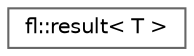 digraph "Graphical Class Hierarchy"
{
 // INTERACTIVE_SVG=YES
 // LATEX_PDF_SIZE
  bgcolor="transparent";
  edge [fontname=Helvetica,fontsize=10,labelfontname=Helvetica,labelfontsize=10];
  node [fontname=Helvetica,fontsize=10,shape=box,height=0.2,width=0.4];
  rankdir="LR";
  Node0 [id="Node000000",label="fl::result\< T \>",height=0.2,width=0.4,color="grey40", fillcolor="white", style="filled",URL="$dc/d6d/classfl_1_1result.html",tooltip="Result type for promise operations."];
}
